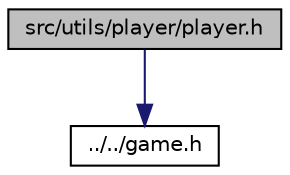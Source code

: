 digraph "src/utils/player/player.h"
{
 // LATEX_PDF_SIZE
  edge [fontname="Helvetica",fontsize="10",labelfontname="Helvetica",labelfontsize="10"];
  node [fontname="Helvetica",fontsize="10",shape=record];
  Node1 [label="src/utils/player/player.h",height=0.2,width=0.4,color="black", fillcolor="grey75", style="filled", fontcolor="black",tooltip="Libreria per la gestione dei giocatori."];
  Node1 -> Node2 [color="midnightblue",fontsize="10",style="solid"];
  Node2 [label="../../game.h",height=0.2,width=0.4,color="black", fillcolor="white", style="filled",URL="$game_8h.html",tooltip="Libreria per la gestione del gioco X-Tetris."];
}
